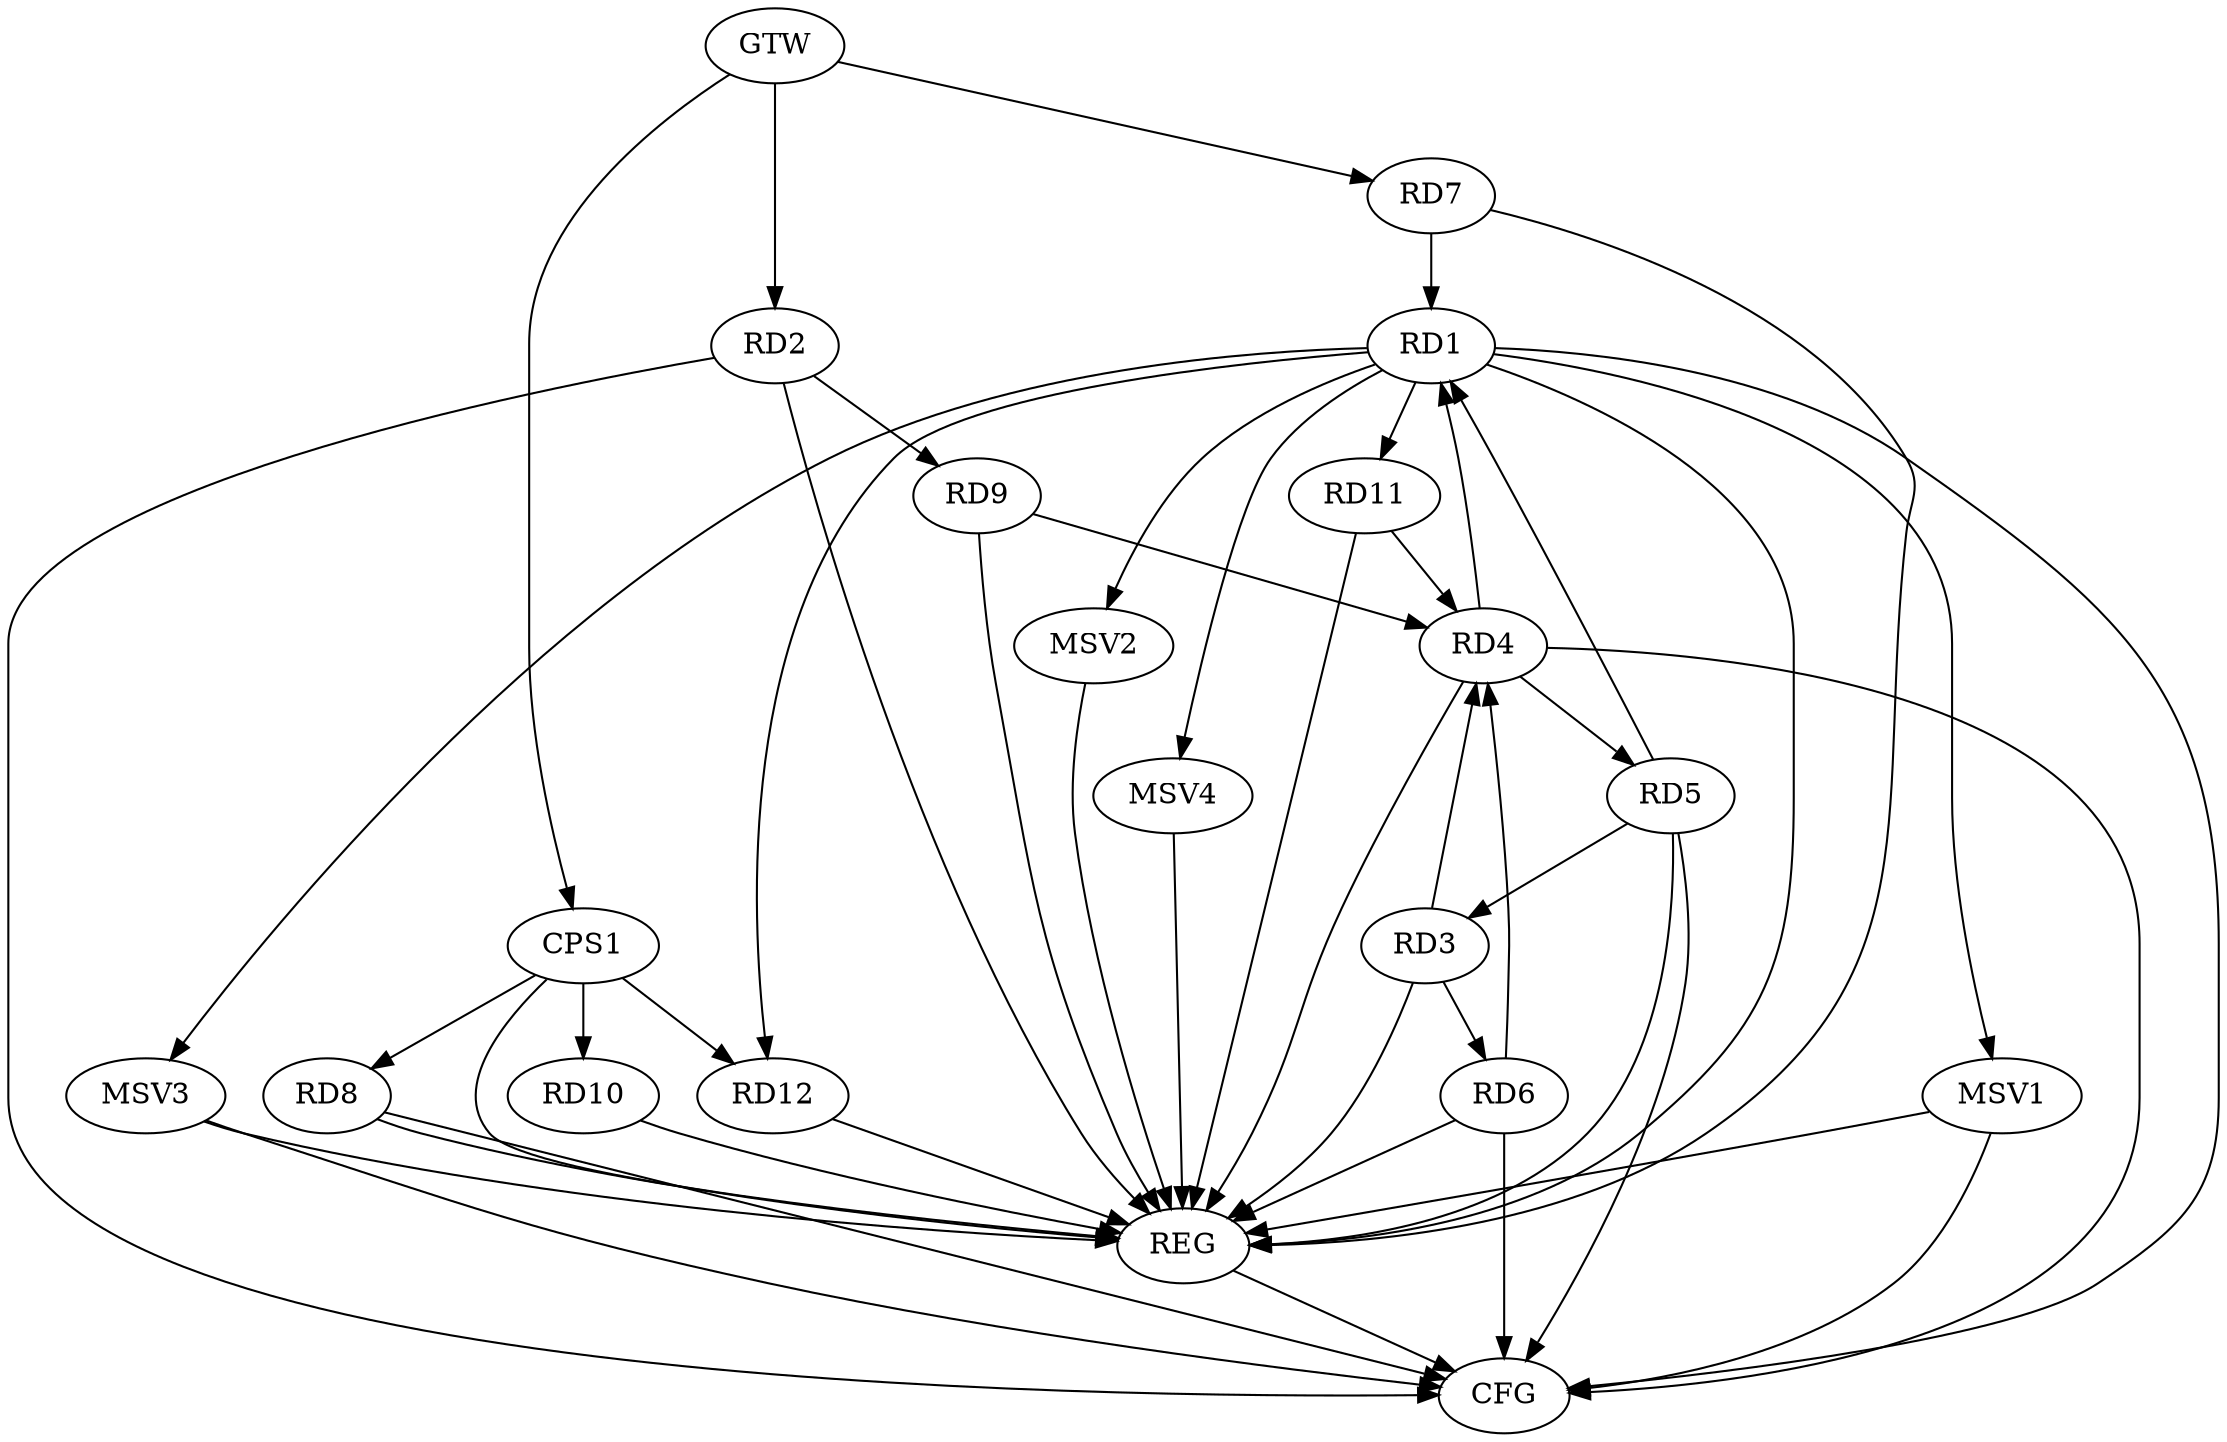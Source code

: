 strict digraph G {
  RD1 [ label="RD1" ];
  RD2 [ label="RD2" ];
  RD3 [ label="RD3" ];
  RD4 [ label="RD4" ];
  RD5 [ label="RD5" ];
  RD6 [ label="RD6" ];
  RD7 [ label="RD7" ];
  RD8 [ label="RD8" ];
  RD9 [ label="RD9" ];
  RD10 [ label="RD10" ];
  RD11 [ label="RD11" ];
  RD12 [ label="RD12" ];
  CPS1 [ label="CPS1" ];
  GTW [ label="GTW" ];
  REG [ label="REG" ];
  CFG [ label="CFG" ];
  MSV1 [ label="MSV1" ];
  MSV2 [ label="MSV2" ];
  MSV3 [ label="MSV3" ];
  MSV4 [ label="MSV4" ];
  RD4 -> RD1;
  RD5 -> RD1;
  RD7 -> RD1;
  RD1 -> RD11;
  RD1 -> RD12;
  RD2 -> RD9;
  RD3 -> RD4;
  RD5 -> RD3;
  RD3 -> RD6;
  RD4 -> RD5;
  RD6 -> RD4;
  RD9 -> RD4;
  RD11 -> RD4;
  CPS1 -> RD8;
  CPS1 -> RD10;
  CPS1 -> RD12;
  GTW -> RD2;
  GTW -> RD7;
  GTW -> CPS1;
  RD1 -> REG;
  RD2 -> REG;
  RD3 -> REG;
  RD4 -> REG;
  RD5 -> REG;
  RD6 -> REG;
  RD7 -> REG;
  RD8 -> REG;
  RD9 -> REG;
  RD10 -> REG;
  RD11 -> REG;
  RD12 -> REG;
  CPS1 -> REG;
  RD6 -> CFG;
  RD5 -> CFG;
  RD8 -> CFG;
  RD2 -> CFG;
  RD4 -> CFG;
  RD1 -> CFG;
  REG -> CFG;
  RD1 -> MSV1;
  MSV1 -> REG;
  MSV1 -> CFG;
  RD1 -> MSV2;
  RD1 -> MSV3;
  MSV2 -> REG;
  MSV3 -> REG;
  MSV3 -> CFG;
  RD1 -> MSV4;
  MSV4 -> REG;
}
